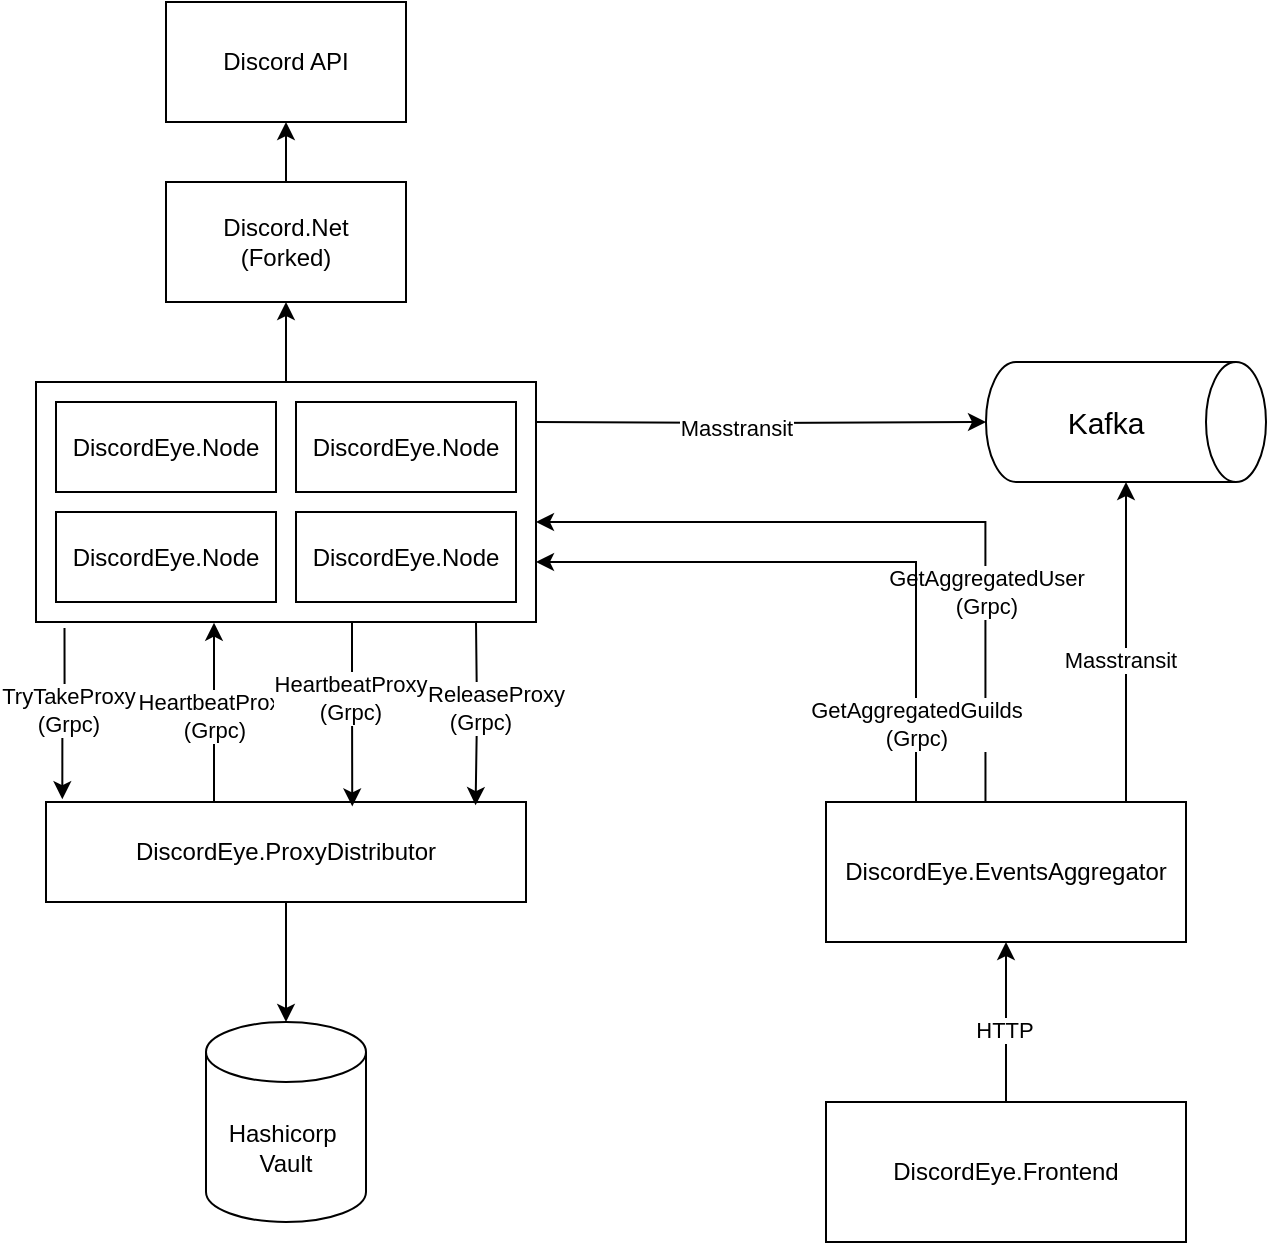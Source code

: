 <mxfile version="24.7.12">
  <diagram name="Страница — 1" id="kYHOF3FITAPOy7uCtLVG">
    <mxGraphModel dx="1122" dy="724" grid="1" gridSize="10" guides="1" tooltips="1" connect="1" arrows="1" fold="1" page="1" pageScale="1" pageWidth="827" pageHeight="1169" background="#ffffff" math="0" shadow="0">
      <root>
        <mxCell id="0" />
        <mxCell id="1" parent="0" />
        <mxCell id="4g26W-je0epKYsVc1hKr-1" value="Discord API" style="rounded=0;whiteSpace=wrap;html=1;" vertex="1" parent="1">
          <mxGeometry x="110" y="290" width="120" height="60" as="geometry" />
        </mxCell>
        <mxCell id="4g26W-je0epKYsVc1hKr-2" style="edgeStyle=orthogonalEdgeStyle;rounded=0;orthogonalLoop=1;jettySize=auto;html=1;" edge="1" parent="1" source="4g26W-je0epKYsVc1hKr-3" target="4g26W-je0epKYsVc1hKr-1">
          <mxGeometry relative="1" as="geometry" />
        </mxCell>
        <mxCell id="4g26W-je0epKYsVc1hKr-3" value="Discord.Net&lt;br&gt;(Forked)" style="rounded=0;whiteSpace=wrap;html=1;" vertex="1" parent="1">
          <mxGeometry x="110" y="380" width="120" height="60" as="geometry" />
        </mxCell>
        <mxCell id="4g26W-je0epKYsVc1hKr-4" value="" style="group" vertex="1" connectable="0" parent="1">
          <mxGeometry x="520" y="470" width="140" height="60" as="geometry" />
        </mxCell>
        <mxCell id="4g26W-je0epKYsVc1hKr-5" value="" style="shape=cylinder3;whiteSpace=wrap;html=1;boundedLbl=1;backgroundOutline=1;size=15;rotation=90;" vertex="1" parent="4g26W-je0epKYsVc1hKr-4">
          <mxGeometry x="40" y="-40" width="60" height="140" as="geometry" />
        </mxCell>
        <mxCell id="4g26W-je0epKYsVc1hKr-6" value="&lt;font style=&quot;font-size: 15px;&quot;&gt;Kafka&lt;/font&gt;" style="text;html=1;align=center;verticalAlign=middle;whiteSpace=wrap;rounded=0;" vertex="1" parent="4g26W-je0epKYsVc1hKr-4">
          <mxGeometry x="30" y="15" width="60" height="30" as="geometry" />
        </mxCell>
        <mxCell id="4g26W-je0epKYsVc1hKr-7" style="edgeStyle=orthogonalEdgeStyle;rounded=0;orthogonalLoop=1;jettySize=auto;html=1;" edge="1" parent="1" source="4g26W-je0epKYsVc1hKr-13" target="4g26W-je0epKYsVc1hKr-5">
          <mxGeometry relative="1" as="geometry">
            <Array as="points">
              <mxPoint x="590" y="630" />
              <mxPoint x="590" y="630" />
            </Array>
          </mxGeometry>
        </mxCell>
        <mxCell id="4g26W-je0epKYsVc1hKr-8" value="Masstransit" style="edgeLabel;html=1;align=center;verticalAlign=middle;resizable=0;points=[];" vertex="1" connectable="0" parent="4g26W-je0epKYsVc1hKr-7">
          <mxGeometry x="-0.111" y="3" relative="1" as="geometry">
            <mxPoint as="offset" />
          </mxGeometry>
        </mxCell>
        <mxCell id="4g26W-je0epKYsVc1hKr-9" style="edgeStyle=orthogonalEdgeStyle;rounded=0;orthogonalLoop=1;jettySize=auto;html=1;exitX=0.443;exitY=-0.008;exitDx=0;exitDy=0;entryX=1;entryY=0.583;entryDx=0;entryDy=0;entryPerimeter=0;exitPerimeter=0;" edge="1" parent="1" source="4g26W-je0epKYsVc1hKr-13" target="4g26W-je0epKYsVc1hKr-15">
          <mxGeometry relative="1" as="geometry">
            <Array as="points">
              <mxPoint x="520" y="689" />
              <mxPoint x="520" y="550" />
            </Array>
          </mxGeometry>
        </mxCell>
        <mxCell id="4g26W-je0epKYsVc1hKr-10" value="GetAggregatedUser&lt;br&gt;(Grpc)" style="edgeLabel;html=1;align=center;verticalAlign=middle;resizable=0;points=[];" vertex="1" connectable="0" parent="4g26W-je0epKYsVc1hKr-9">
          <mxGeometry x="-0.712" y="1" relative="1" as="geometry">
            <mxPoint x="1" y="-52" as="offset" />
          </mxGeometry>
        </mxCell>
        <mxCell id="4g26W-je0epKYsVc1hKr-11" style="edgeStyle=orthogonalEdgeStyle;rounded=0;orthogonalLoop=1;jettySize=auto;html=1;exitX=0.25;exitY=0;exitDx=0;exitDy=0;entryX=1;entryY=0.75;entryDx=0;entryDy=0;" edge="1" parent="1" source="4g26W-je0epKYsVc1hKr-13" target="4g26W-je0epKYsVc1hKr-15">
          <mxGeometry relative="1" as="geometry" />
        </mxCell>
        <mxCell id="4g26W-je0epKYsVc1hKr-12" value="GetAggregatedGuilds&lt;br&gt;(Grpc)" style="edgeLabel;html=1;align=center;verticalAlign=middle;resizable=0;points=[];" vertex="1" connectable="0" parent="4g26W-je0epKYsVc1hKr-11">
          <mxGeometry x="-0.748" relative="1" as="geometry">
            <mxPoint as="offset" />
          </mxGeometry>
        </mxCell>
        <mxCell id="4g26W-je0epKYsVc1hKr-13" value="DiscordEye.EventsAggregator" style="rounded=0;whiteSpace=wrap;html=1;" vertex="1" parent="1">
          <mxGeometry x="440" y="690" width="180" height="70" as="geometry" />
        </mxCell>
        <mxCell id="4g26W-je0epKYsVc1hKr-14" value="" style="group" vertex="1" connectable="0" parent="1">
          <mxGeometry x="45" y="480" width="250" height="120" as="geometry" />
        </mxCell>
        <mxCell id="4g26W-je0epKYsVc1hKr-15" value="" style="rounded=0;whiteSpace=wrap;html=1;" vertex="1" parent="4g26W-je0epKYsVc1hKr-14">
          <mxGeometry width="250" height="120" as="geometry" />
        </mxCell>
        <mxCell id="4g26W-je0epKYsVc1hKr-16" value="" style="group" vertex="1" connectable="0" parent="4g26W-je0epKYsVc1hKr-14">
          <mxGeometry x="10" y="10" width="230" height="100" as="geometry" />
        </mxCell>
        <mxCell id="4g26W-je0epKYsVc1hKr-17" value="DiscordEye.Node" style="rounded=0;whiteSpace=wrap;html=1;" vertex="1" parent="4g26W-je0epKYsVc1hKr-16">
          <mxGeometry width="110" height="45" as="geometry" />
        </mxCell>
        <mxCell id="4g26W-je0epKYsVc1hKr-18" value="DiscordEye.Node" style="rounded=0;whiteSpace=wrap;html=1;" vertex="1" parent="4g26W-je0epKYsVc1hKr-16">
          <mxGeometry x="120" width="110" height="45" as="geometry" />
        </mxCell>
        <mxCell id="4g26W-je0epKYsVc1hKr-19" value="DiscordEye.Node" style="rounded=0;whiteSpace=wrap;html=1;" vertex="1" parent="4g26W-je0epKYsVc1hKr-16">
          <mxGeometry y="55" width="110" height="45" as="geometry" />
        </mxCell>
        <mxCell id="4g26W-je0epKYsVc1hKr-20" value="DiscordEye.Node" style="rounded=0;whiteSpace=wrap;html=1;" vertex="1" parent="4g26W-je0epKYsVc1hKr-16">
          <mxGeometry x="120" y="55" width="110" height="45" as="geometry" />
        </mxCell>
        <mxCell id="4g26W-je0epKYsVc1hKr-22" style="edgeStyle=orthogonalEdgeStyle;rounded=0;orthogonalLoop=1;jettySize=auto;html=1;entryX=0.356;entryY=1.003;entryDx=0;entryDy=0;entryPerimeter=0;exitX=0.35;exitY=0.003;exitDx=0;exitDy=0;exitPerimeter=0;" edge="1" parent="1" source="4g26W-je0epKYsVc1hKr-24" target="4g26W-je0epKYsVc1hKr-15">
          <mxGeometry relative="1" as="geometry" />
        </mxCell>
        <mxCell id="4g26W-je0epKYsVc1hKr-23" value="HeartbeatProxy&lt;br&gt;(Grpc)" style="edgeLabel;html=1;align=center;verticalAlign=middle;resizable=0;points=[];" vertex="1" connectable="0" parent="4g26W-je0epKYsVc1hKr-22">
          <mxGeometry x="-0.038" relative="1" as="geometry">
            <mxPoint as="offset" />
          </mxGeometry>
        </mxCell>
        <mxCell id="4g26W-je0epKYsVc1hKr-48" style="edgeStyle=orthogonalEdgeStyle;rounded=0;orthogonalLoop=1;jettySize=auto;html=1;" edge="1" parent="1" source="4g26W-je0epKYsVc1hKr-24" target="4g26W-je0epKYsVc1hKr-47">
          <mxGeometry relative="1" as="geometry" />
        </mxCell>
        <mxCell id="4g26W-je0epKYsVc1hKr-24" value="DiscordEye.ProxyDistributor" style="rounded=0;whiteSpace=wrap;html=1;" vertex="1" parent="1">
          <mxGeometry x="50" y="690" width="240" height="50" as="geometry" />
        </mxCell>
        <mxCell id="4g26W-je0epKYsVc1hKr-25" style="edgeStyle=orthogonalEdgeStyle;rounded=0;orthogonalLoop=1;jettySize=auto;html=1;exitX=0.057;exitY=1.025;exitDx=0;exitDy=0;entryX=0.034;entryY=-0.028;entryDx=0;entryDy=0;entryPerimeter=0;exitPerimeter=0;" edge="1" parent="1" source="4g26W-je0epKYsVc1hKr-15" target="4g26W-je0epKYsVc1hKr-24">
          <mxGeometry relative="1" as="geometry" />
        </mxCell>
        <mxCell id="4g26W-je0epKYsVc1hKr-26" value="TryTakeProxy&lt;br&gt;(Grpc)" style="edgeLabel;html=1;align=center;verticalAlign=middle;resizable=0;points=[];" vertex="1" connectable="0" parent="4g26W-je0epKYsVc1hKr-25">
          <mxGeometry x="-0.05" y="1" relative="1" as="geometry">
            <mxPoint as="offset" />
          </mxGeometry>
        </mxCell>
        <mxCell id="4g26W-je0epKYsVc1hKr-27" style="edgeStyle=orthogonalEdgeStyle;rounded=0;orthogonalLoop=1;jettySize=auto;html=1;entryX=0.895;entryY=0.032;entryDx=0;entryDy=0;entryPerimeter=0;" edge="1" parent="1" target="4g26W-je0epKYsVc1hKr-24">
          <mxGeometry relative="1" as="geometry">
            <mxPoint x="265" y="600" as="sourcePoint" />
          </mxGeometry>
        </mxCell>
        <mxCell id="4g26W-je0epKYsVc1hKr-28" value="TryReleaseProxy&lt;br&gt;(Grpc)" style="edgeLabel;html=1;align=center;verticalAlign=middle;resizable=0;points=[];" vertex="1" connectable="0" parent="4g26W-je0epKYsVc1hKr-27">
          <mxGeometry x="-0.081" y="1" relative="1" as="geometry">
            <mxPoint as="offset" />
          </mxGeometry>
        </mxCell>
        <mxCell id="4g26W-je0epKYsVc1hKr-29" style="edgeStyle=orthogonalEdgeStyle;rounded=0;orthogonalLoop=1;jettySize=auto;html=1;entryX=0.5;entryY=1;entryDx=0;entryDy=0;" edge="1" parent="1" source="4g26W-je0epKYsVc1hKr-15" target="4g26W-je0epKYsVc1hKr-3">
          <mxGeometry relative="1" as="geometry" />
        </mxCell>
        <mxCell id="4g26W-je0epKYsVc1hKr-30" style="edgeStyle=orthogonalEdgeStyle;rounded=0;orthogonalLoop=1;jettySize=auto;html=1;" edge="1" parent="1" target="4g26W-je0epKYsVc1hKr-5">
          <mxGeometry relative="1" as="geometry">
            <mxPoint x="295" y="500" as="sourcePoint" />
          </mxGeometry>
        </mxCell>
        <mxCell id="4g26W-je0epKYsVc1hKr-31" value="Masstransit" style="edgeLabel;html=1;align=center;verticalAlign=middle;resizable=0;points=[];" vertex="1" connectable="0" parent="4g26W-je0epKYsVc1hKr-30">
          <mxGeometry x="-0.111" y="-2" relative="1" as="geometry">
            <mxPoint as="offset" />
          </mxGeometry>
        </mxCell>
        <mxCell id="4g26W-je0epKYsVc1hKr-32" style="edgeStyle=orthogonalEdgeStyle;rounded=0;orthogonalLoop=1;jettySize=auto;html=1;entryX=0.5;entryY=1;entryDx=0;entryDy=0;" edge="1" parent="1" source="4g26W-je0epKYsVc1hKr-34" target="4g26W-je0epKYsVc1hKr-13">
          <mxGeometry relative="1" as="geometry" />
        </mxCell>
        <mxCell id="4g26W-je0epKYsVc1hKr-33" value="HTTP" style="edgeLabel;html=1;align=center;verticalAlign=middle;resizable=0;points=[];" vertex="1" connectable="0" parent="4g26W-je0epKYsVc1hKr-32">
          <mxGeometry x="-0.1" y="1" relative="1" as="geometry">
            <mxPoint as="offset" />
          </mxGeometry>
        </mxCell>
        <mxCell id="4g26W-je0epKYsVc1hKr-34" value="DiscordEye.Frontend" style="rounded=0;whiteSpace=wrap;html=1;" vertex="1" parent="1">
          <mxGeometry x="440" y="840" width="180" height="70" as="geometry" />
        </mxCell>
        <mxCell id="4g26W-je0epKYsVc1hKr-44" style="edgeStyle=orthogonalEdgeStyle;rounded=0;orthogonalLoop=1;jettySize=auto;html=1;entryX=0.638;entryY=0.044;entryDx=0;entryDy=0;entryPerimeter=0;" edge="1" parent="1" source="4g26W-je0epKYsVc1hKr-15" target="4g26W-je0epKYsVc1hKr-24">
          <mxGeometry relative="1" as="geometry">
            <Array as="points">
              <mxPoint x="203" y="620" />
              <mxPoint x="203" y="620" />
            </Array>
          </mxGeometry>
        </mxCell>
        <mxCell id="4g26W-je0epKYsVc1hKr-45" value="HeartbeatProxy&lt;br&gt;(Grpc)" style="edgeLabel;html=1;align=center;verticalAlign=middle;resizable=0;points=[];" vertex="1" connectable="0" parent="4g26W-je0epKYsVc1hKr-44">
          <mxGeometry x="-0.171" y="-1" relative="1" as="geometry">
            <mxPoint as="offset" />
          </mxGeometry>
        </mxCell>
        <mxCell id="4g26W-je0epKYsVc1hKr-47" value="Hashicorp&amp;nbsp;&lt;div&gt;Vault&lt;/div&gt;" style="shape=cylinder3;whiteSpace=wrap;html=1;boundedLbl=1;backgroundOutline=1;size=15;" vertex="1" parent="1">
          <mxGeometry x="130" y="800" width="80" height="100" as="geometry" />
        </mxCell>
      </root>
    </mxGraphModel>
  </diagram>
</mxfile>
